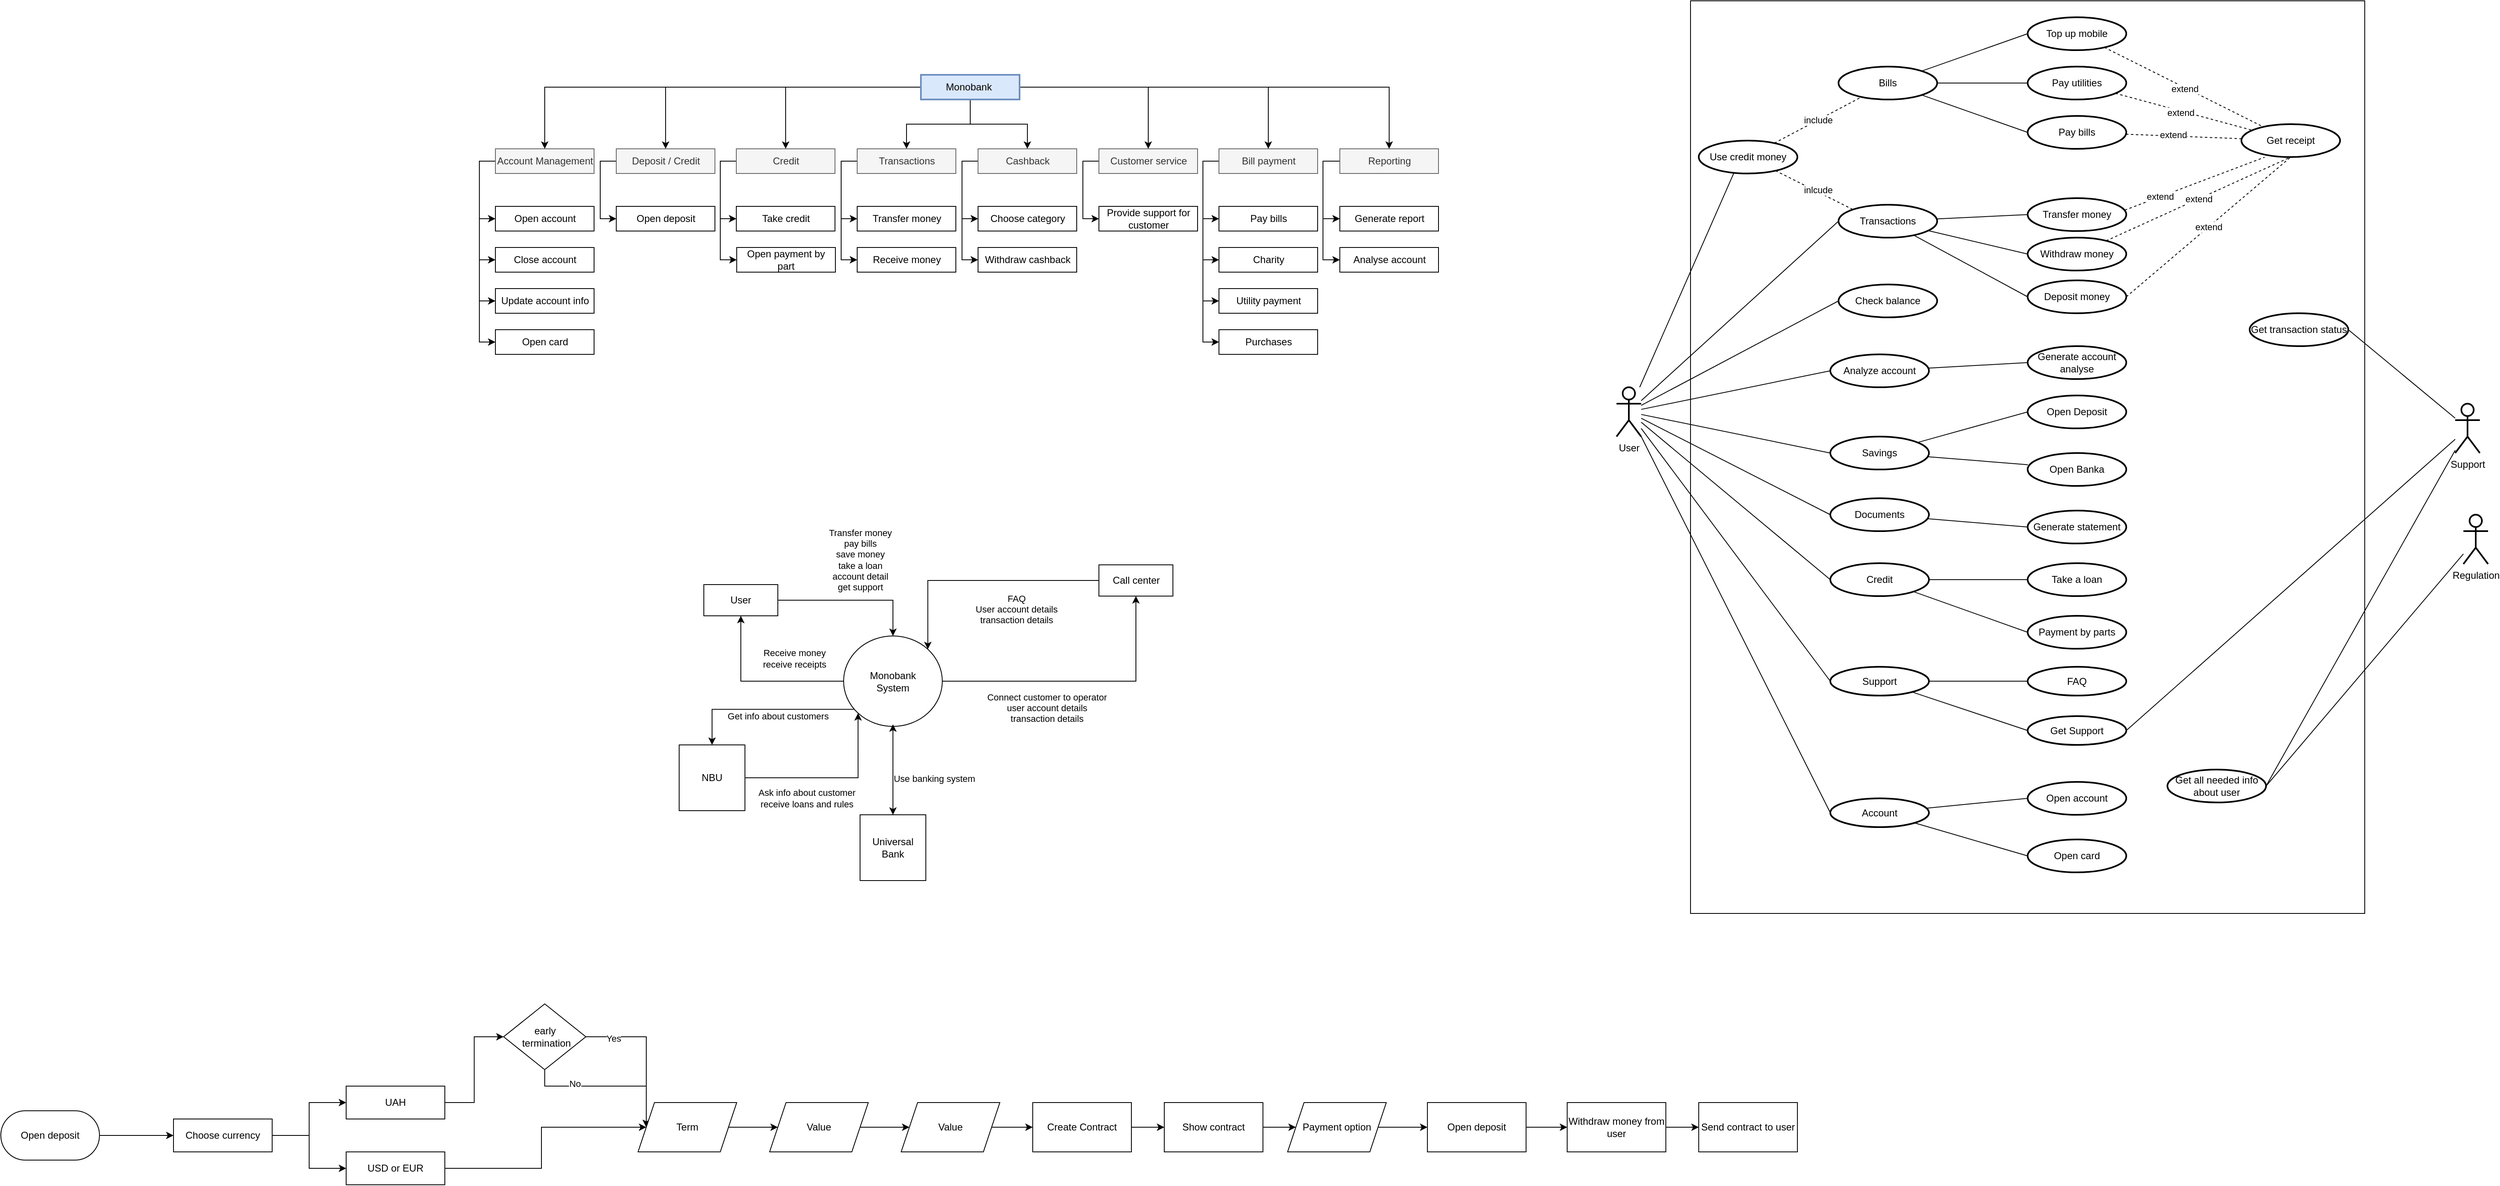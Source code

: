 <mxfile version="20.8.16" type="github">
  <diagram name="Page-1" id="a2duEnbXzy0IIAWoKXlF">
    <mxGraphModel dx="2609" dy="2208" grid="1" gridSize="10" guides="1" tooltips="1" connect="1" arrows="1" fold="1" page="1" pageScale="1" pageWidth="827" pageHeight="1169" math="0" shadow="0">
      <root>
        <mxCell id="0" />
        <mxCell id="1" parent="0" />
        <mxCell id="AsIdFK6F4DD6XL9qQPAL-68" style="edgeStyle=orthogonalEdgeStyle;rounded=0;orthogonalLoop=1;jettySize=auto;html=1;" parent="1" source="AsIdFK6F4DD6XL9qQPAL-1" target="AsIdFK6F4DD6XL9qQPAL-2" edge="1">
          <mxGeometry relative="1" as="geometry" />
        </mxCell>
        <mxCell id="AsIdFK6F4DD6XL9qQPAL-69" style="edgeStyle=orthogonalEdgeStyle;rounded=0;orthogonalLoop=1;jettySize=auto;html=1;entryX=0.5;entryY=0;entryDx=0;entryDy=0;" parent="1" source="AsIdFK6F4DD6XL9qQPAL-1" target="AsIdFK6F4DD6XL9qQPAL-38" edge="1">
          <mxGeometry relative="1" as="geometry" />
        </mxCell>
        <mxCell id="AsIdFK6F4DD6XL9qQPAL-70" style="edgeStyle=orthogonalEdgeStyle;rounded=0;orthogonalLoop=1;jettySize=auto;html=1;" parent="1" source="AsIdFK6F4DD6XL9qQPAL-1" target="AsIdFK6F4DD6XL9qQPAL-3" edge="1">
          <mxGeometry relative="1" as="geometry" />
        </mxCell>
        <mxCell id="AsIdFK6F4DD6XL9qQPAL-71" style="edgeStyle=orthogonalEdgeStyle;rounded=0;orthogonalLoop=1;jettySize=auto;html=1;" parent="1" source="AsIdFK6F4DD6XL9qQPAL-1" target="AsIdFK6F4DD6XL9qQPAL-12" edge="1">
          <mxGeometry relative="1" as="geometry" />
        </mxCell>
        <mxCell id="AsIdFK6F4DD6XL9qQPAL-72" style="edgeStyle=orthogonalEdgeStyle;rounded=0;orthogonalLoop=1;jettySize=auto;html=1;entryX=0.5;entryY=0;entryDx=0;entryDy=0;" parent="1" source="AsIdFK6F4DD6XL9qQPAL-1" target="AsIdFK6F4DD6XL9qQPAL-11" edge="1">
          <mxGeometry relative="1" as="geometry" />
        </mxCell>
        <mxCell id="AsIdFK6F4DD6XL9qQPAL-73" style="edgeStyle=orthogonalEdgeStyle;rounded=0;orthogonalLoop=1;jettySize=auto;html=1;" parent="1" source="AsIdFK6F4DD6XL9qQPAL-1" target="AsIdFK6F4DD6XL9qQPAL-4" edge="1">
          <mxGeometry relative="1" as="geometry" />
        </mxCell>
        <mxCell id="AsIdFK6F4DD6XL9qQPAL-74" style="edgeStyle=orthogonalEdgeStyle;rounded=0;orthogonalLoop=1;jettySize=auto;html=1;" parent="1" source="AsIdFK6F4DD6XL9qQPAL-1" target="AsIdFK6F4DD6XL9qQPAL-5" edge="1">
          <mxGeometry relative="1" as="geometry" />
        </mxCell>
        <mxCell id="AsIdFK6F4DD6XL9qQPAL-75" style="edgeStyle=orthogonalEdgeStyle;rounded=0;orthogonalLoop=1;jettySize=auto;html=1;" parent="1" source="AsIdFK6F4DD6XL9qQPAL-1" target="AsIdFK6F4DD6XL9qQPAL-33" edge="1">
          <mxGeometry relative="1" as="geometry" />
        </mxCell>
        <mxCell id="AsIdFK6F4DD6XL9qQPAL-1" value="Monobank&amp;nbsp;" style="rounded=0;whiteSpace=wrap;html=1;strokeWidth=2;fillColor=#dae8fc;strokeColor=#6c8ebf;" parent="1" vertex="1">
          <mxGeometry x="354" y="50" width="120" height="30" as="geometry" />
        </mxCell>
        <mxCell id="AsIdFK6F4DD6XL9qQPAL-53" style="edgeStyle=orthogonalEdgeStyle;rounded=0;orthogonalLoop=1;jettySize=auto;html=1;entryX=0;entryY=0.5;entryDx=0;entryDy=0;" parent="1" source="AsIdFK6F4DD6XL9qQPAL-2" target="AsIdFK6F4DD6XL9qQPAL-14" edge="1">
          <mxGeometry relative="1" as="geometry">
            <Array as="points">
              <mxPoint x="257" y="155" />
              <mxPoint x="257" y="225" />
            </Array>
          </mxGeometry>
        </mxCell>
        <mxCell id="AsIdFK6F4DD6XL9qQPAL-54" style="edgeStyle=orthogonalEdgeStyle;rounded=0;orthogonalLoop=1;jettySize=auto;html=1;entryX=0;entryY=0.5;entryDx=0;entryDy=0;" parent="1" source="AsIdFK6F4DD6XL9qQPAL-2" target="AsIdFK6F4DD6XL9qQPAL-39" edge="1">
          <mxGeometry relative="1" as="geometry">
            <Array as="points">
              <mxPoint x="257" y="155" />
              <mxPoint x="257" y="275" />
            </Array>
          </mxGeometry>
        </mxCell>
        <mxCell id="AsIdFK6F4DD6XL9qQPAL-2" value="Transactions" style="whiteSpace=wrap;html=1;fillColor=#f5f5f5;fontColor=#333333;strokeColor=#666666;" parent="1" vertex="1">
          <mxGeometry x="276.5" y="140" width="120" height="30" as="geometry" />
        </mxCell>
        <mxCell id="AsIdFK6F4DD6XL9qQPAL-50" style="edgeStyle=orthogonalEdgeStyle;rounded=0;orthogonalLoop=1;jettySize=auto;html=1;entryX=0;entryY=0.5;entryDx=0;entryDy=0;" parent="1" source="AsIdFK6F4DD6XL9qQPAL-3" target="AsIdFK6F4DD6XL9qQPAL-27" edge="1">
          <mxGeometry relative="1" as="geometry">
            <Array as="points">
              <mxPoint x="-36" y="155" />
              <mxPoint x="-36" y="225" />
            </Array>
          </mxGeometry>
        </mxCell>
        <mxCell id="AsIdFK6F4DD6XL9qQPAL-3" value="Deposit / Credit" style="whiteSpace=wrap;html=1;fillColor=#f5f5f5;fontColor=#333333;strokeColor=#666666;" parent="1" vertex="1">
          <mxGeometry x="-16.5" y="140" width="120" height="30" as="geometry" />
        </mxCell>
        <mxCell id="AsIdFK6F4DD6XL9qQPAL-58" style="edgeStyle=orthogonalEdgeStyle;rounded=0;orthogonalLoop=1;jettySize=auto;html=1;entryX=0;entryY=0.5;entryDx=0;entryDy=0;" parent="1" source="AsIdFK6F4DD6XL9qQPAL-4" target="AsIdFK6F4DD6XL9qQPAL-40" edge="1">
          <mxGeometry relative="1" as="geometry">
            <Array as="points">
              <mxPoint x="551" y="155" />
              <mxPoint x="551" y="225" />
            </Array>
          </mxGeometry>
        </mxCell>
        <mxCell id="AsIdFK6F4DD6XL9qQPAL-4" value="Customer service" style="whiteSpace=wrap;html=1;fillColor=#f5f5f5;fontColor=#333333;strokeColor=#666666;" parent="1" vertex="1">
          <mxGeometry x="570.5" y="140" width="120" height="30" as="geometry" />
        </mxCell>
        <mxCell id="AsIdFK6F4DD6XL9qQPAL-59" style="edgeStyle=orthogonalEdgeStyle;rounded=0;orthogonalLoop=1;jettySize=auto;html=1;entryX=0;entryY=0.5;entryDx=0;entryDy=0;" parent="1" source="AsIdFK6F4DD6XL9qQPAL-5" target="AsIdFK6F4DD6XL9qQPAL-32" edge="1">
          <mxGeometry relative="1" as="geometry">
            <Array as="points">
              <mxPoint x="697" y="155" />
              <mxPoint x="697" y="225" />
            </Array>
          </mxGeometry>
        </mxCell>
        <mxCell id="AsIdFK6F4DD6XL9qQPAL-60" style="edgeStyle=orthogonalEdgeStyle;rounded=0;orthogonalLoop=1;jettySize=auto;html=1;entryX=0;entryY=0.5;entryDx=0;entryDy=0;" parent="1" source="AsIdFK6F4DD6XL9qQPAL-5" target="AsIdFK6F4DD6XL9qQPAL-7" edge="1">
          <mxGeometry relative="1" as="geometry">
            <Array as="points">
              <mxPoint x="697" y="155" />
              <mxPoint x="697" y="275" />
            </Array>
          </mxGeometry>
        </mxCell>
        <mxCell id="AsIdFK6F4DD6XL9qQPAL-61" style="edgeStyle=orthogonalEdgeStyle;rounded=0;orthogonalLoop=1;jettySize=auto;html=1;entryX=0;entryY=0.5;entryDx=0;entryDy=0;" parent="1" source="AsIdFK6F4DD6XL9qQPAL-5" target="AsIdFK6F4DD6XL9qQPAL-8" edge="1">
          <mxGeometry relative="1" as="geometry">
            <Array as="points">
              <mxPoint x="697" y="155" />
              <mxPoint x="697" y="325" />
            </Array>
          </mxGeometry>
        </mxCell>
        <mxCell id="AsIdFK6F4DD6XL9qQPAL-62" style="edgeStyle=orthogonalEdgeStyle;rounded=0;orthogonalLoop=1;jettySize=auto;html=1;entryX=0;entryY=0.5;entryDx=0;entryDy=0;" parent="1" source="AsIdFK6F4DD6XL9qQPAL-5" target="AsIdFK6F4DD6XL9qQPAL-9" edge="1">
          <mxGeometry relative="1" as="geometry">
            <Array as="points">
              <mxPoint x="697" y="155" />
              <mxPoint x="697" y="375" />
            </Array>
          </mxGeometry>
        </mxCell>
        <mxCell id="AsIdFK6F4DD6XL9qQPAL-5" value="Bill payment" style="whiteSpace=wrap;html=1;fillColor=#f5f5f5;fontColor=#333333;strokeColor=#666666;" parent="1" vertex="1">
          <mxGeometry x="716.5" y="140" width="120" height="30" as="geometry" />
        </mxCell>
        <mxCell id="AsIdFK6F4DD6XL9qQPAL-7" value="Charity" style="whiteSpace=wrap;html=1;" parent="1" vertex="1">
          <mxGeometry x="716.5" y="260" width="120" height="30" as="geometry" />
        </mxCell>
        <mxCell id="AsIdFK6F4DD6XL9qQPAL-8" value="Utility payment" style="whiteSpace=wrap;html=1;" parent="1" vertex="1">
          <mxGeometry x="716.5" y="310" width="120" height="30" as="geometry" />
        </mxCell>
        <mxCell id="AsIdFK6F4DD6XL9qQPAL-9" value="Purchases" style="whiteSpace=wrap;html=1;" parent="1" vertex="1">
          <mxGeometry x="716.5" y="360" width="120" height="30" as="geometry" />
        </mxCell>
        <mxCell id="AsIdFK6F4DD6XL9qQPAL-56" style="edgeStyle=orthogonalEdgeStyle;rounded=0;orthogonalLoop=1;jettySize=auto;html=1;entryX=0;entryY=0.5;entryDx=0;entryDy=0;" parent="1" source="AsIdFK6F4DD6XL9qQPAL-11" target="AsIdFK6F4DD6XL9qQPAL-29" edge="1">
          <mxGeometry relative="1" as="geometry">
            <Array as="points">
              <mxPoint x="404" y="155" />
              <mxPoint x="404" y="225" />
            </Array>
          </mxGeometry>
        </mxCell>
        <mxCell id="AsIdFK6F4DD6XL9qQPAL-57" style="edgeStyle=orthogonalEdgeStyle;rounded=0;orthogonalLoop=1;jettySize=auto;html=1;entryX=0;entryY=0.5;entryDx=0;entryDy=0;" parent="1" source="AsIdFK6F4DD6XL9qQPAL-11" target="AsIdFK6F4DD6XL9qQPAL-31" edge="1">
          <mxGeometry relative="1" as="geometry">
            <Array as="points">
              <mxPoint x="404" y="155" />
              <mxPoint x="404" y="275" />
            </Array>
          </mxGeometry>
        </mxCell>
        <mxCell id="AsIdFK6F4DD6XL9qQPAL-11" value="Cashback" style="whiteSpace=wrap;html=1;fillColor=#f5f5f5;fontColor=#333333;strokeColor=#666666;" parent="1" vertex="1">
          <mxGeometry x="423.5" y="140" width="120" height="30" as="geometry" />
        </mxCell>
        <mxCell id="AsIdFK6F4DD6XL9qQPAL-47" style="edgeStyle=orthogonalEdgeStyle;rounded=0;orthogonalLoop=1;jettySize=auto;html=1;entryX=0;entryY=0.5;entryDx=0;entryDy=0;" parent="1" source="AsIdFK6F4DD6XL9qQPAL-12" target="AsIdFK6F4DD6XL9qQPAL-35" edge="1">
          <mxGeometry relative="1" as="geometry">
            <Array as="points">
              <mxPoint x="-183" y="155" />
              <mxPoint x="-183" y="225" />
            </Array>
          </mxGeometry>
        </mxCell>
        <mxCell id="AsIdFK6F4DD6XL9qQPAL-48" style="edgeStyle=orthogonalEdgeStyle;rounded=0;orthogonalLoop=1;jettySize=auto;html=1;entryX=0;entryY=0.5;entryDx=0;entryDy=0;" parent="1" source="AsIdFK6F4DD6XL9qQPAL-12" target="AsIdFK6F4DD6XL9qQPAL-36" edge="1">
          <mxGeometry relative="1" as="geometry">
            <Array as="points">
              <mxPoint x="-183" y="155" />
              <mxPoint x="-183" y="275" />
            </Array>
          </mxGeometry>
        </mxCell>
        <mxCell id="AsIdFK6F4DD6XL9qQPAL-49" style="edgeStyle=orthogonalEdgeStyle;rounded=0;orthogonalLoop=1;jettySize=auto;html=1;entryX=0;entryY=0.5;entryDx=0;entryDy=0;" parent="1" source="AsIdFK6F4DD6XL9qQPAL-12" target="AsIdFK6F4DD6XL9qQPAL-37" edge="1">
          <mxGeometry relative="1" as="geometry">
            <Array as="points">
              <mxPoint x="-183" y="155" />
              <mxPoint x="-183" y="325" />
            </Array>
          </mxGeometry>
        </mxCell>
        <mxCell id="AsIdFK6F4DD6XL9qQPAL-88" style="edgeStyle=orthogonalEdgeStyle;rounded=0;orthogonalLoop=1;jettySize=auto;html=1;entryX=0;entryY=0.5;entryDx=0;entryDy=0;" parent="1" source="AsIdFK6F4DD6XL9qQPAL-12" target="AsIdFK6F4DD6XL9qQPAL-87" edge="1">
          <mxGeometry relative="1" as="geometry">
            <Array as="points">
              <mxPoint x="-183" y="155" />
              <mxPoint x="-183" y="375" />
            </Array>
          </mxGeometry>
        </mxCell>
        <mxCell id="AsIdFK6F4DD6XL9qQPAL-12" value="Account Management" style="whiteSpace=wrap;html=1;fillColor=#f5f5f5;fontColor=#333333;strokeColor=#666666;" parent="1" vertex="1">
          <mxGeometry x="-163.5" y="140" width="120" height="30" as="geometry" />
        </mxCell>
        <mxCell id="AsIdFK6F4DD6XL9qQPAL-14" value="Transfer money" style="whiteSpace=wrap;html=1;" parent="1" vertex="1">
          <mxGeometry x="276.5" y="210" width="120" height="30" as="geometry" />
        </mxCell>
        <mxCell id="AsIdFK6F4DD6XL9qQPAL-16" value="Generate report" style="whiteSpace=wrap;html=1;" parent="1" vertex="1">
          <mxGeometry x="863.5" y="210" width="120" height="30" as="geometry" />
        </mxCell>
        <mxCell id="AsIdFK6F4DD6XL9qQPAL-22" value="Take credit" style="whiteSpace=wrap;html=1;" parent="1" vertex="1">
          <mxGeometry x="129.5" y="210" width="120" height="30" as="geometry" />
        </mxCell>
        <mxCell id="AsIdFK6F4DD6XL9qQPAL-24" value="Open payment by part" style="whiteSpace=wrap;html=1;" parent="1" vertex="1">
          <mxGeometry x="130" y="260" width="120" height="30" as="geometry" />
        </mxCell>
        <mxCell id="AsIdFK6F4DD6XL9qQPAL-27" value="Open deposit" style="whiteSpace=wrap;html=1;" parent="1" vertex="1">
          <mxGeometry x="-16.5" y="210" width="120" height="30" as="geometry" />
        </mxCell>
        <mxCell id="AsIdFK6F4DD6XL9qQPAL-29" value="Choose category" style="whiteSpace=wrap;html=1;" parent="1" vertex="1">
          <mxGeometry x="423.5" y="210" width="120" height="30" as="geometry" />
        </mxCell>
        <mxCell id="AsIdFK6F4DD6XL9qQPAL-31" value="Withdraw cashback" style="whiteSpace=wrap;html=1;" parent="1" vertex="1">
          <mxGeometry x="423.5" y="260" width="120" height="30" as="geometry" />
        </mxCell>
        <mxCell id="AsIdFK6F4DD6XL9qQPAL-32" value="Pay bills" style="whiteSpace=wrap;html=1;" parent="1" vertex="1">
          <mxGeometry x="716.5" y="210" width="120" height="30" as="geometry" />
        </mxCell>
        <mxCell id="AsIdFK6F4DD6XL9qQPAL-66" style="edgeStyle=orthogonalEdgeStyle;rounded=0;orthogonalLoop=1;jettySize=auto;html=1;entryX=0;entryY=0.5;entryDx=0;entryDy=0;" parent="1" source="AsIdFK6F4DD6XL9qQPAL-33" target="AsIdFK6F4DD6XL9qQPAL-16" edge="1">
          <mxGeometry relative="1" as="geometry">
            <Array as="points">
              <mxPoint x="843" y="155" />
              <mxPoint x="843" y="225" />
            </Array>
          </mxGeometry>
        </mxCell>
        <mxCell id="AsIdFK6F4DD6XL9qQPAL-67" style="edgeStyle=orthogonalEdgeStyle;rounded=0;orthogonalLoop=1;jettySize=auto;html=1;entryX=0;entryY=0.5;entryDx=0;entryDy=0;" parent="1" source="AsIdFK6F4DD6XL9qQPAL-33" target="AsIdFK6F4DD6XL9qQPAL-34" edge="1">
          <mxGeometry relative="1" as="geometry">
            <Array as="points">
              <mxPoint x="843" y="155" />
              <mxPoint x="843" y="275" />
            </Array>
          </mxGeometry>
        </mxCell>
        <mxCell id="AsIdFK6F4DD6XL9qQPAL-33" value="Reporting" style="whiteSpace=wrap;html=1;fillColor=#f5f5f5;fontColor=#333333;strokeColor=#666666;" parent="1" vertex="1">
          <mxGeometry x="863.5" y="140" width="120" height="30" as="geometry" />
        </mxCell>
        <mxCell id="AsIdFK6F4DD6XL9qQPAL-34" value="Analyse account" style="whiteSpace=wrap;html=1;" parent="1" vertex="1">
          <mxGeometry x="863.5" y="260" width="120" height="30" as="geometry" />
        </mxCell>
        <mxCell id="AsIdFK6F4DD6XL9qQPAL-35" value="Open account" style="whiteSpace=wrap;html=1;" parent="1" vertex="1">
          <mxGeometry x="-163.5" y="210" width="120" height="30" as="geometry" />
        </mxCell>
        <mxCell id="AsIdFK6F4DD6XL9qQPAL-36" value="Close account" style="whiteSpace=wrap;html=1;" parent="1" vertex="1">
          <mxGeometry x="-163.5" y="260" width="120" height="30" as="geometry" />
        </mxCell>
        <mxCell id="AsIdFK6F4DD6XL9qQPAL-37" value="Update account info" style="whiteSpace=wrap;html=1;" parent="1" vertex="1">
          <mxGeometry x="-163.5" y="310" width="120" height="30" as="geometry" />
        </mxCell>
        <mxCell id="AsIdFK6F4DD6XL9qQPAL-51" style="edgeStyle=orthogonalEdgeStyle;rounded=0;orthogonalLoop=1;jettySize=auto;html=1;entryX=0;entryY=0.5;entryDx=0;entryDy=0;" parent="1" source="AsIdFK6F4DD6XL9qQPAL-38" target="AsIdFK6F4DD6XL9qQPAL-22" edge="1">
          <mxGeometry relative="1" as="geometry">
            <Array as="points">
              <mxPoint x="110" y="155" />
              <mxPoint x="110" y="225" />
            </Array>
          </mxGeometry>
        </mxCell>
        <mxCell id="AsIdFK6F4DD6XL9qQPAL-52" style="edgeStyle=orthogonalEdgeStyle;rounded=0;orthogonalLoop=1;jettySize=auto;html=1;entryX=0;entryY=0.5;entryDx=0;entryDy=0;" parent="1" source="AsIdFK6F4DD6XL9qQPAL-38" target="AsIdFK6F4DD6XL9qQPAL-24" edge="1">
          <mxGeometry relative="1" as="geometry">
            <Array as="points">
              <mxPoint x="110" y="155" />
              <mxPoint x="110" y="275" />
            </Array>
          </mxGeometry>
        </mxCell>
        <mxCell id="AsIdFK6F4DD6XL9qQPAL-38" value="Credit" style="whiteSpace=wrap;html=1;fillColor=#f5f5f5;fontColor=#333333;strokeColor=#666666;" parent="1" vertex="1">
          <mxGeometry x="129.5" y="140" width="120" height="30" as="geometry" />
        </mxCell>
        <mxCell id="AsIdFK6F4DD6XL9qQPAL-39" value="Receive money" style="whiteSpace=wrap;html=1;" parent="1" vertex="1">
          <mxGeometry x="276.5" y="260" width="120" height="30" as="geometry" />
        </mxCell>
        <mxCell id="AsIdFK6F4DD6XL9qQPAL-40" value="Provide support for customer" style="whiteSpace=wrap;html=1;" parent="1" vertex="1">
          <mxGeometry x="570.5" y="210" width="120" height="30" as="geometry" />
        </mxCell>
        <mxCell id="4nMvluG5tk5VkBTDZK9o-53" style="edgeStyle=none;orthogonalLoop=1;jettySize=auto;html=1;entryX=0.235;entryY=1.006;entryDx=0;entryDy=0;endArrow=none;endFill=0;exitX=0.985;exitY=0.364;exitDx=0;exitDy=0;exitPerimeter=0;entryPerimeter=0;dashed=1;" parent="1" source="AsIdFK6F4DD6XL9qQPAL-76" target="4nMvluG5tk5VkBTDZK9o-49" edge="1">
          <mxGeometry relative="1" as="geometry" />
        </mxCell>
        <mxCell id="4nMvluG5tk5VkBTDZK9o-64" value="extend" style="edgeLabel;html=1;align=center;verticalAlign=middle;resizable=0;points=[];" parent="4nMvluG5tk5VkBTDZK9o-53" vertex="1" connectable="0">
          <mxGeometry x="-0.497" y="1" relative="1" as="geometry">
            <mxPoint as="offset" />
          </mxGeometry>
        </mxCell>
        <mxCell id="AsIdFK6F4DD6XL9qQPAL-76" value="Transfer money" style="ellipse;whiteSpace=wrap;html=1;strokeWidth=2;" parent="1" vertex="1">
          <mxGeometry x="1700" y="200" width="120" height="40" as="geometry" />
        </mxCell>
        <mxCell id="AsIdFK6F4DD6XL9qQPAL-77" value="Open Deposit" style="ellipse;whiteSpace=wrap;html=1;strokeWidth=2;" parent="1" vertex="1">
          <mxGeometry x="1700" y="440" width="120" height="40" as="geometry" />
        </mxCell>
        <mxCell id="AsIdFK6F4DD6XL9qQPAL-78" value="Take a loan" style="ellipse;whiteSpace=wrap;html=1;strokeWidth=2;" parent="1" vertex="1">
          <mxGeometry x="1700" y="644" width="120" height="40" as="geometry" />
        </mxCell>
        <mxCell id="AsIdFK6F4DD6XL9qQPAL-79" value="Payment by parts" style="ellipse;whiteSpace=wrap;html=1;strokeWidth=2;" parent="1" vertex="1">
          <mxGeometry x="1700" y="708" width="120" height="40" as="geometry" />
        </mxCell>
        <mxCell id="4nMvluG5tk5VkBTDZK9o-61" style="edgeStyle=none;orthogonalLoop=1;jettySize=auto;html=1;entryX=0;entryY=0.5;entryDx=0;entryDy=0;endArrow=none;endFill=0;" parent="1" source="AsIdFK6F4DD6XL9qQPAL-80" target="4nMvluG5tk5VkBTDZK9o-34" edge="1">
          <mxGeometry relative="1" as="geometry" />
        </mxCell>
        <mxCell id="4nMvluG5tk5VkBTDZK9o-62" style="edgeStyle=none;orthogonalLoop=1;jettySize=auto;html=1;entryX=0.354;entryY=0.999;entryDx=0;entryDy=0;endArrow=none;endFill=0;entryPerimeter=0;" parent="1" source="AsIdFK6F4DD6XL9qQPAL-80" target="AsIdFK6F4DD6XL9qQPAL-86" edge="1">
          <mxGeometry relative="1" as="geometry" />
        </mxCell>
        <mxCell id="4nMvluG5tk5VkBTDZK9o-69" style="edgeStyle=none;orthogonalLoop=1;jettySize=auto;html=1;entryX=0;entryY=0.5;entryDx=0;entryDy=0;endArrow=none;endFill=0;" parent="1" source="AsIdFK6F4DD6XL9qQPAL-80" target="4nMvluG5tk5VkBTDZK9o-35" edge="1">
          <mxGeometry relative="1" as="geometry" />
        </mxCell>
        <mxCell id="4nMvluG5tk5VkBTDZK9o-71" style="edgeStyle=none;orthogonalLoop=1;jettySize=auto;html=1;entryX=0;entryY=0.5;entryDx=0;entryDy=0;endArrow=none;endFill=0;" parent="1" source="AsIdFK6F4DD6XL9qQPAL-80" target="4nMvluG5tk5VkBTDZK9o-3" edge="1">
          <mxGeometry relative="1" as="geometry" />
        </mxCell>
        <mxCell id="4nMvluG5tk5VkBTDZK9o-74" style="edgeStyle=none;orthogonalLoop=1;jettySize=auto;html=1;entryX=0;entryY=0.5;entryDx=0;entryDy=0;endArrow=none;endFill=0;" parent="1" source="AsIdFK6F4DD6XL9qQPAL-80" target="4nMvluG5tk5VkBTDZK9o-39" edge="1">
          <mxGeometry relative="1" as="geometry" />
        </mxCell>
        <mxCell id="4nMvluG5tk5VkBTDZK9o-75" style="edgeStyle=none;orthogonalLoop=1;jettySize=auto;html=1;entryX=0;entryY=0.5;entryDx=0;entryDy=0;endArrow=none;endFill=0;" parent="1" source="AsIdFK6F4DD6XL9qQPAL-80" target="4nMvluG5tk5VkBTDZK9o-36" edge="1">
          <mxGeometry relative="1" as="geometry" />
        </mxCell>
        <mxCell id="4nMvluG5tk5VkBTDZK9o-80" style="edgeStyle=none;orthogonalLoop=1;jettySize=auto;html=1;entryX=0;entryY=0.5;entryDx=0;entryDy=0;endArrow=none;endFill=0;" parent="1" source="AsIdFK6F4DD6XL9qQPAL-80" target="4nMvluG5tk5VkBTDZK9o-38" edge="1">
          <mxGeometry relative="1" as="geometry" />
        </mxCell>
        <mxCell id="4nMvluG5tk5VkBTDZK9o-84" style="edgeStyle=none;orthogonalLoop=1;jettySize=auto;html=1;entryX=0;entryY=0.5;entryDx=0;entryDy=0;endArrow=none;endFill=0;" parent="1" source="AsIdFK6F4DD6XL9qQPAL-80" target="4nMvluG5tk5VkBTDZK9o-83" edge="1">
          <mxGeometry relative="1" as="geometry" />
        </mxCell>
        <mxCell id="4nMvluG5tk5VkBTDZK9o-96" style="edgeStyle=none;orthogonalLoop=1;jettySize=auto;html=1;entryX=0;entryY=0.5;entryDx=0;entryDy=0;endArrow=none;endFill=0;" parent="1" source="AsIdFK6F4DD6XL9qQPAL-80" target="4nMvluG5tk5VkBTDZK9o-88" edge="1">
          <mxGeometry relative="1" as="geometry" />
        </mxCell>
        <mxCell id="AsIdFK6F4DD6XL9qQPAL-80" value="User" style="shape=umlActor;verticalLabelPosition=bottom;verticalAlign=top;html=1;outlineConnect=0;strokeWidth=2;" parent="1" vertex="1">
          <mxGeometry x="1200" y="430" width="30" height="60" as="geometry" />
        </mxCell>
        <mxCell id="4nMvluG5tk5VkBTDZK9o-20" style="orthogonalLoop=1;jettySize=auto;html=1;entryX=1;entryY=0.5;entryDx=0;entryDy=0;endArrow=none;endFill=0;" parent="1" source="AsIdFK6F4DD6XL9qQPAL-81" target="4nMvluG5tk5VkBTDZK9o-19" edge="1">
          <mxGeometry relative="1" as="geometry" />
        </mxCell>
        <mxCell id="AsIdFK6F4DD6XL9qQPAL-81" value="Regulation" style="shape=umlActor;verticalLabelPosition=bottom;verticalAlign=top;html=1;outlineConnect=0;strokeWidth=2;" parent="1" vertex="1">
          <mxGeometry x="2230" y="585" width="30" height="60" as="geometry" />
        </mxCell>
        <mxCell id="4nMvluG5tk5VkBTDZK9o-4" style="rounded=0;orthogonalLoop=1;jettySize=auto;html=1;entryX=1;entryY=0.5;entryDx=0;entryDy=0;endArrow=none;endFill=0;" parent="1" source="AsIdFK6F4DD6XL9qQPAL-82" target="AsIdFK6F4DD6XL9qQPAL-85" edge="1">
          <mxGeometry relative="1" as="geometry" />
        </mxCell>
        <mxCell id="4nMvluG5tk5VkBTDZK9o-21" style="orthogonalLoop=1;jettySize=auto;html=1;entryX=1;entryY=0.5;entryDx=0;entryDy=0;endArrow=none;endFill=0;" parent="1" source="AsIdFK6F4DD6XL9qQPAL-82" target="4nMvluG5tk5VkBTDZK9o-19" edge="1">
          <mxGeometry relative="1" as="geometry" />
        </mxCell>
        <mxCell id="4nMvluG5tk5VkBTDZK9o-24" style="orthogonalLoop=1;jettySize=auto;html=1;entryX=1;entryY=0.5;entryDx=0;entryDy=0;endArrow=none;endFill=0;" parent="1" source="AsIdFK6F4DD6XL9qQPAL-82" target="4nMvluG5tk5VkBTDZK9o-22" edge="1">
          <mxGeometry relative="1" as="geometry" />
        </mxCell>
        <mxCell id="AsIdFK6F4DD6XL9qQPAL-82" value="Support" style="shape=umlActor;verticalLabelPosition=bottom;verticalAlign=top;html=1;outlineConnect=0;strokeWidth=2;" parent="1" vertex="1">
          <mxGeometry x="2220" y="450" width="30" height="60" as="geometry" />
        </mxCell>
        <mxCell id="AsIdFK6F4DD6XL9qQPAL-84" value="Open card" style="ellipse;whiteSpace=wrap;html=1;strokeWidth=2;" parent="1" vertex="1">
          <mxGeometry x="1700" y="980" width="120" height="40" as="geometry" />
        </mxCell>
        <mxCell id="AsIdFK6F4DD6XL9qQPAL-85" value="Get Support" style="ellipse;whiteSpace=wrap;html=1;strokeWidth=2;" parent="1" vertex="1">
          <mxGeometry x="1700" y="830" width="120" height="35" as="geometry" />
        </mxCell>
        <mxCell id="4nMvluG5tk5VkBTDZK9o-59" value="include" style="edgeStyle=none;orthogonalLoop=1;jettySize=auto;html=1;endArrow=none;endFill=0;dashed=1;" parent="1" source="AsIdFK6F4DD6XL9qQPAL-86" target="4nMvluG5tk5VkBTDZK9o-37" edge="1">
          <mxGeometry relative="1" as="geometry" />
        </mxCell>
        <mxCell id="4nMvluG5tk5VkBTDZK9o-60" style="edgeStyle=none;orthogonalLoop=1;jettySize=auto;html=1;entryX=0;entryY=0;entryDx=0;entryDy=0;endArrow=none;endFill=0;dashed=1;" parent="1" source="AsIdFK6F4DD6XL9qQPAL-86" target="4nMvluG5tk5VkBTDZK9o-34" edge="1">
          <mxGeometry relative="1" as="geometry" />
        </mxCell>
        <mxCell id="4nMvluG5tk5VkBTDZK9o-63" value="inlcude" style="edgeLabel;html=1;align=center;verticalAlign=middle;resizable=0;points=[];" parent="4nMvluG5tk5VkBTDZK9o-60" vertex="1" connectable="0">
          <mxGeometry x="0.073" y="2" relative="1" as="geometry">
            <mxPoint as="offset" />
          </mxGeometry>
        </mxCell>
        <mxCell id="AsIdFK6F4DD6XL9qQPAL-86" value="Use credit money" style="ellipse;whiteSpace=wrap;html=1;strokeWidth=2;" parent="1" vertex="1">
          <mxGeometry x="1300" y="130" width="120" height="40" as="geometry" />
        </mxCell>
        <mxCell id="AsIdFK6F4DD6XL9qQPAL-87" value="Open card" style="whiteSpace=wrap;html=1;" parent="1" vertex="1">
          <mxGeometry x="-163.5" y="360" width="120" height="30" as="geometry" />
        </mxCell>
        <mxCell id="4nMvluG5tk5VkBTDZK9o-56" value="extend" style="edgeStyle=none;orthogonalLoop=1;jettySize=auto;html=1;entryX=0.5;entryY=1;entryDx=0;entryDy=0;endArrow=none;endFill=0;dashed=1;" parent="1" source="4nMvluG5tk5VkBTDZK9o-1" target="4nMvluG5tk5VkBTDZK9o-49" edge="1">
          <mxGeometry relative="1" as="geometry" />
        </mxCell>
        <mxCell id="4nMvluG5tk5VkBTDZK9o-1" value="Withdraw money" style="ellipse;whiteSpace=wrap;html=1;strokeWidth=2;" parent="1" vertex="1">
          <mxGeometry x="1700" y="248" width="120" height="40" as="geometry" />
        </mxCell>
        <mxCell id="4nMvluG5tk5VkBTDZK9o-2" value="Open account" style="ellipse;whiteSpace=wrap;html=1;strokeWidth=2;" parent="1" vertex="1">
          <mxGeometry x="1700" y="910" width="120" height="40" as="geometry" />
        </mxCell>
        <mxCell id="4nMvluG5tk5VkBTDZK9o-3" value="Check balance" style="ellipse;whiteSpace=wrap;html=1;strokeWidth=2;" parent="1" vertex="1">
          <mxGeometry x="1470" y="305" width="120" height="40" as="geometry" />
        </mxCell>
        <mxCell id="4nMvluG5tk5VkBTDZK9o-19" value="Get all needed info about user" style="ellipse;whiteSpace=wrap;html=1;strokeWidth=2;" parent="1" vertex="1">
          <mxGeometry x="1870" y="895" width="120" height="40" as="geometry" />
        </mxCell>
        <mxCell id="4nMvluG5tk5VkBTDZK9o-22" value="Get transaction status" style="ellipse;whiteSpace=wrap;html=1;strokeWidth=2;" parent="1" vertex="1">
          <mxGeometry x="1970" y="340" width="120" height="40" as="geometry" />
        </mxCell>
        <mxCell id="4nMvluG5tk5VkBTDZK9o-52" style="edgeStyle=none;orthogonalLoop=1;jettySize=auto;html=1;endArrow=none;endFill=0;dashed=1;" parent="1" source="4nMvluG5tk5VkBTDZK9o-26" target="4nMvluG5tk5VkBTDZK9o-49" edge="1">
          <mxGeometry relative="1" as="geometry" />
        </mxCell>
        <mxCell id="4nMvluG5tk5VkBTDZK9o-68" value="extend" style="edgeLabel;html=1;align=center;verticalAlign=middle;resizable=0;points=[];" parent="4nMvluG5tk5VkBTDZK9o-52" vertex="1" connectable="0">
          <mxGeometry x="-0.192" y="2" relative="1" as="geometry">
            <mxPoint as="offset" />
          </mxGeometry>
        </mxCell>
        <mxCell id="4nMvluG5tk5VkBTDZK9o-26" value="Pay bills" style="ellipse;whiteSpace=wrap;html=1;strokeWidth=2;" parent="1" vertex="1">
          <mxGeometry x="1700" y="100" width="120" height="40" as="geometry" />
        </mxCell>
        <mxCell id="4nMvluG5tk5VkBTDZK9o-44" style="edgeStyle=none;orthogonalLoop=1;jettySize=auto;html=1;entryX=0;entryY=0.5;entryDx=0;entryDy=0;endArrow=none;endFill=0;" parent="1" source="4nMvluG5tk5VkBTDZK9o-34" target="AsIdFK6F4DD6XL9qQPAL-76" edge="1">
          <mxGeometry relative="1" as="geometry" />
        </mxCell>
        <mxCell id="4nMvluG5tk5VkBTDZK9o-45" style="edgeStyle=none;orthogonalLoop=1;jettySize=auto;html=1;entryX=0;entryY=0.5;entryDx=0;entryDy=0;endArrow=none;endFill=0;" parent="1" source="4nMvluG5tk5VkBTDZK9o-34" target="4nMvluG5tk5VkBTDZK9o-1" edge="1">
          <mxGeometry relative="1" as="geometry" />
        </mxCell>
        <mxCell id="4nMvluG5tk5VkBTDZK9o-57" style="edgeStyle=none;orthogonalLoop=1;jettySize=auto;html=1;entryX=0;entryY=0.5;entryDx=0;entryDy=0;endArrow=none;endFill=0;" parent="1" source="4nMvluG5tk5VkBTDZK9o-34" target="4nMvluG5tk5VkBTDZK9o-46" edge="1">
          <mxGeometry relative="1" as="geometry" />
        </mxCell>
        <mxCell id="4nMvluG5tk5VkBTDZK9o-34" value="Transactions" style="ellipse;whiteSpace=wrap;html=1;strokeWidth=2;" parent="1" vertex="1">
          <mxGeometry x="1470" y="208" width="120" height="40" as="geometry" />
        </mxCell>
        <mxCell id="4nMvluG5tk5VkBTDZK9o-79" style="edgeStyle=none;orthogonalLoop=1;jettySize=auto;html=1;entryX=0;entryY=0.5;entryDx=0;entryDy=0;endArrow=none;endFill=0;" parent="1" source="4nMvluG5tk5VkBTDZK9o-35" target="4nMvluG5tk5VkBTDZK9o-78" edge="1">
          <mxGeometry relative="1" as="geometry" />
        </mxCell>
        <mxCell id="4nMvluG5tk5VkBTDZK9o-35" value="Analyze account" style="ellipse;whiteSpace=wrap;html=1;strokeWidth=2;" parent="1" vertex="1">
          <mxGeometry x="1460" y="390" width="120" height="40" as="geometry" />
        </mxCell>
        <mxCell id="4nMvluG5tk5VkBTDZK9o-76" style="edgeStyle=none;orthogonalLoop=1;jettySize=auto;html=1;endArrow=none;endFill=0;entryX=0;entryY=0.5;entryDx=0;entryDy=0;" parent="1" source="4nMvluG5tk5VkBTDZK9o-36" target="4nMvluG5tk5VkBTDZK9o-77" edge="1">
          <mxGeometry relative="1" as="geometry">
            <mxPoint x="1700.0" y="600" as="targetPoint" />
          </mxGeometry>
        </mxCell>
        <mxCell id="4nMvluG5tk5VkBTDZK9o-36" value="Documents" style="ellipse;whiteSpace=wrap;html=1;strokeWidth=2;" parent="1" vertex="1">
          <mxGeometry x="1460" y="565" width="120" height="40" as="geometry" />
        </mxCell>
        <mxCell id="4nMvluG5tk5VkBTDZK9o-40" style="orthogonalLoop=1;jettySize=auto;html=1;entryX=0;entryY=0.5;entryDx=0;entryDy=0;endArrow=none;endFill=0;" parent="1" source="4nMvluG5tk5VkBTDZK9o-37" target="4nMvluG5tk5VkBTDZK9o-26" edge="1">
          <mxGeometry relative="1" as="geometry" />
        </mxCell>
        <mxCell id="4nMvluG5tk5VkBTDZK9o-42" style="edgeStyle=none;orthogonalLoop=1;jettySize=auto;html=1;entryX=0;entryY=0.5;entryDx=0;entryDy=0;endArrow=none;endFill=0;" parent="1" source="4nMvluG5tk5VkBTDZK9o-37" target="4nMvluG5tk5VkBTDZK9o-41" edge="1">
          <mxGeometry relative="1" as="geometry" />
        </mxCell>
        <mxCell id="4nMvluG5tk5VkBTDZK9o-48" style="edgeStyle=none;orthogonalLoop=1;jettySize=auto;html=1;entryX=0;entryY=0.5;entryDx=0;entryDy=0;endArrow=none;endFill=0;" parent="1" source="4nMvluG5tk5VkBTDZK9o-37" target="4nMvluG5tk5VkBTDZK9o-47" edge="1">
          <mxGeometry relative="1" as="geometry" />
        </mxCell>
        <mxCell id="4nMvluG5tk5VkBTDZK9o-37" value="Bills" style="ellipse;whiteSpace=wrap;html=1;strokeWidth=2;" parent="1" vertex="1">
          <mxGeometry x="1470" y="40" width="120" height="40" as="geometry" />
        </mxCell>
        <mxCell id="4nMvluG5tk5VkBTDZK9o-81" style="edgeStyle=none;orthogonalLoop=1;jettySize=auto;html=1;entryX=0;entryY=0.5;entryDx=0;entryDy=0;endArrow=none;endFill=0;" parent="1" source="4nMvluG5tk5VkBTDZK9o-38" target="AsIdFK6F4DD6XL9qQPAL-78" edge="1">
          <mxGeometry relative="1" as="geometry" />
        </mxCell>
        <mxCell id="4nMvluG5tk5VkBTDZK9o-82" style="edgeStyle=none;orthogonalLoop=1;jettySize=auto;html=1;entryX=0;entryY=0.5;entryDx=0;entryDy=0;endArrow=none;endFill=0;" parent="1" source="4nMvluG5tk5VkBTDZK9o-38" target="AsIdFK6F4DD6XL9qQPAL-79" edge="1">
          <mxGeometry relative="1" as="geometry" />
        </mxCell>
        <mxCell id="4nMvluG5tk5VkBTDZK9o-38" value="Credit" style="ellipse;whiteSpace=wrap;html=1;strokeWidth=2;" parent="1" vertex="1">
          <mxGeometry x="1460" y="644" width="120" height="40" as="geometry" />
        </mxCell>
        <mxCell id="4nMvluG5tk5VkBTDZK9o-72" style="edgeStyle=none;orthogonalLoop=1;jettySize=auto;html=1;entryX=0;entryY=0.5;entryDx=0;entryDy=0;endArrow=none;endFill=0;" parent="1" source="4nMvluG5tk5VkBTDZK9o-39" target="AsIdFK6F4DD6XL9qQPAL-77" edge="1">
          <mxGeometry relative="1" as="geometry" />
        </mxCell>
        <mxCell id="4nMvluG5tk5VkBTDZK9o-73" style="edgeStyle=none;orthogonalLoop=1;jettySize=auto;html=1;entryX=0.003;entryY=0.355;entryDx=0;entryDy=0;entryPerimeter=0;endArrow=none;endFill=0;" parent="1" source="4nMvluG5tk5VkBTDZK9o-39" target="4nMvluG5tk5VkBTDZK9o-70" edge="1">
          <mxGeometry relative="1" as="geometry" />
        </mxCell>
        <mxCell id="4nMvluG5tk5VkBTDZK9o-39" value="Savings" style="ellipse;whiteSpace=wrap;html=1;strokeWidth=2;" parent="1" vertex="1">
          <mxGeometry x="1460" y="490" width="120" height="40" as="geometry" />
        </mxCell>
        <mxCell id="4nMvluG5tk5VkBTDZK9o-51" style="edgeStyle=none;orthogonalLoop=1;jettySize=auto;html=1;endArrow=none;endFill=0;dashed=1;" parent="1" source="4nMvluG5tk5VkBTDZK9o-41" target="4nMvluG5tk5VkBTDZK9o-49" edge="1">
          <mxGeometry relative="1" as="geometry" />
        </mxCell>
        <mxCell id="4nMvluG5tk5VkBTDZK9o-67" value="extend" style="edgeLabel;html=1;align=center;verticalAlign=middle;resizable=0;points=[];" parent="4nMvluG5tk5VkBTDZK9o-51" vertex="1" connectable="0">
          <mxGeometry x="-0.046" y="-2" relative="1" as="geometry">
            <mxPoint as="offset" />
          </mxGeometry>
        </mxCell>
        <mxCell id="4nMvluG5tk5VkBTDZK9o-41" value="Pay utilities" style="ellipse;whiteSpace=wrap;html=1;strokeWidth=2;" parent="1" vertex="1">
          <mxGeometry x="1700" y="40" width="120" height="40" as="geometry" />
        </mxCell>
        <mxCell id="4nMvluG5tk5VkBTDZK9o-54" style="edgeStyle=none;orthogonalLoop=1;jettySize=auto;html=1;entryX=0.5;entryY=1;entryDx=0;entryDy=0;endArrow=none;endFill=0;exitX=1;exitY=0.5;exitDx=0;exitDy=0;dashed=1;" parent="1" source="4nMvluG5tk5VkBTDZK9o-46" target="4nMvluG5tk5VkBTDZK9o-49" edge="1">
          <mxGeometry relative="1" as="geometry" />
        </mxCell>
        <mxCell id="4nMvluG5tk5VkBTDZK9o-65" value="extend" style="edgeLabel;html=1;align=center;verticalAlign=middle;resizable=0;points=[];" parent="4nMvluG5tk5VkBTDZK9o-54" vertex="1" connectable="0">
          <mxGeometry x="-0.001" relative="1" as="geometry">
            <mxPoint as="offset" />
          </mxGeometry>
        </mxCell>
        <mxCell id="4nMvluG5tk5VkBTDZK9o-46" value="Deposit money" style="ellipse;whiteSpace=wrap;html=1;strokeWidth=2;" parent="1" vertex="1">
          <mxGeometry x="1700" y="300" width="120" height="40" as="geometry" />
        </mxCell>
        <mxCell id="4nMvluG5tk5VkBTDZK9o-50" style="edgeStyle=none;orthogonalLoop=1;jettySize=auto;html=1;endArrow=none;endFill=0;dashed=1;" parent="1" source="4nMvluG5tk5VkBTDZK9o-47" target="4nMvluG5tk5VkBTDZK9o-49" edge="1">
          <mxGeometry relative="1" as="geometry" />
        </mxCell>
        <mxCell id="4nMvluG5tk5VkBTDZK9o-66" value="extend" style="edgeLabel;html=1;align=center;verticalAlign=middle;resizable=0;points=[];" parent="4nMvluG5tk5VkBTDZK9o-50" vertex="1" connectable="0">
          <mxGeometry x="0.01" y="-1" relative="1" as="geometry">
            <mxPoint as="offset" />
          </mxGeometry>
        </mxCell>
        <mxCell id="4nMvluG5tk5VkBTDZK9o-47" value="Top up mobile" style="ellipse;whiteSpace=wrap;html=1;strokeWidth=2;" parent="1" vertex="1">
          <mxGeometry x="1700" y="-20" width="120" height="40" as="geometry" />
        </mxCell>
        <mxCell id="4nMvluG5tk5VkBTDZK9o-49" value="Get receipt" style="ellipse;whiteSpace=wrap;html=1;strokeWidth=2;" parent="1" vertex="1">
          <mxGeometry x="1960" y="110" width="120" height="40" as="geometry" />
        </mxCell>
        <mxCell id="4nMvluG5tk5VkBTDZK9o-70" value="Open Banka" style="ellipse;whiteSpace=wrap;html=1;strokeWidth=2;" parent="1" vertex="1">
          <mxGeometry x="1700" y="510" width="120" height="40" as="geometry" />
        </mxCell>
        <mxCell id="4nMvluG5tk5VkBTDZK9o-77" value="Generate statement" style="ellipse;whiteSpace=wrap;html=1;strokeWidth=2;" parent="1" vertex="1">
          <mxGeometry x="1700" y="580" width="120" height="40" as="geometry" />
        </mxCell>
        <mxCell id="4nMvluG5tk5VkBTDZK9o-78" value="Generate account analyse" style="ellipse;whiteSpace=wrap;html=1;strokeWidth=2;" parent="1" vertex="1">
          <mxGeometry x="1700" y="380" width="120" height="40" as="geometry" />
        </mxCell>
        <mxCell id="4nMvluG5tk5VkBTDZK9o-85" style="edgeStyle=none;orthogonalLoop=1;jettySize=auto;html=1;entryX=0;entryY=0.5;entryDx=0;entryDy=0;endArrow=none;endFill=0;" parent="1" source="4nMvluG5tk5VkBTDZK9o-83" target="AsIdFK6F4DD6XL9qQPAL-85" edge="1">
          <mxGeometry relative="1" as="geometry" />
        </mxCell>
        <mxCell id="4nMvluG5tk5VkBTDZK9o-87" style="edgeStyle=none;orthogonalLoop=1;jettySize=auto;html=1;endArrow=none;endFill=0;" parent="1" source="4nMvluG5tk5VkBTDZK9o-83" target="4nMvluG5tk5VkBTDZK9o-86" edge="1">
          <mxGeometry relative="1" as="geometry" />
        </mxCell>
        <mxCell id="4nMvluG5tk5VkBTDZK9o-83" value="Support" style="ellipse;whiteSpace=wrap;html=1;strokeWidth=2;" parent="1" vertex="1">
          <mxGeometry x="1460" y="770" width="120" height="35" as="geometry" />
        </mxCell>
        <mxCell id="4nMvluG5tk5VkBTDZK9o-86" value="FAQ" style="ellipse;whiteSpace=wrap;html=1;strokeWidth=2;" parent="1" vertex="1">
          <mxGeometry x="1700" y="770" width="120" height="35" as="geometry" />
        </mxCell>
        <mxCell id="4nMvluG5tk5VkBTDZK9o-89" style="edgeStyle=none;orthogonalLoop=1;jettySize=auto;html=1;entryX=0;entryY=0.5;entryDx=0;entryDy=0;endArrow=none;endFill=0;" parent="1" source="4nMvluG5tk5VkBTDZK9o-88" target="4nMvluG5tk5VkBTDZK9o-2" edge="1">
          <mxGeometry relative="1" as="geometry" />
        </mxCell>
        <mxCell id="4nMvluG5tk5VkBTDZK9o-90" style="edgeStyle=none;orthogonalLoop=1;jettySize=auto;html=1;entryX=0;entryY=0.5;entryDx=0;entryDy=0;endArrow=none;endFill=0;" parent="1" source="4nMvluG5tk5VkBTDZK9o-88" target="AsIdFK6F4DD6XL9qQPAL-84" edge="1">
          <mxGeometry relative="1" as="geometry" />
        </mxCell>
        <mxCell id="4nMvluG5tk5VkBTDZK9o-93" value="" style="rounded=0;whiteSpace=wrap;html=1;labelBackgroundColor=none;fillColor=none;" parent="1" vertex="1">
          <mxGeometry x="1290" y="-40" width="820" height="1110" as="geometry" />
        </mxCell>
        <mxCell id="4nMvluG5tk5VkBTDZK9o-88" value="Account" style="ellipse;whiteSpace=wrap;html=1;strokeWidth=2;" parent="1" vertex="1">
          <mxGeometry x="1460" y="930" width="120" height="35" as="geometry" />
        </mxCell>
        <mxCell id="w1u46ZOYEdV2uIelfvE4-10" value="Receive money&lt;br&gt;receive receipts&lt;br&gt;" style="edgeStyle=orthogonalEdgeStyle;rounded=0;orthogonalLoop=1;jettySize=auto;html=1;entryX=0.5;entryY=1;entryDx=0;entryDy=0;" parent="1" source="w1u46ZOYEdV2uIelfvE4-1" target="w1u46ZOYEdV2uIelfvE4-2" edge="1">
          <mxGeometry x="-0.413" y="-28" relative="1" as="geometry">
            <mxPoint as="offset" />
          </mxGeometry>
        </mxCell>
        <mxCell id="w1u46ZOYEdV2uIelfvE4-12" style="edgeStyle=orthogonalEdgeStyle;rounded=0;orthogonalLoop=1;jettySize=auto;html=1;" parent="1" source="w1u46ZOYEdV2uIelfvE4-1" target="w1u46ZOYEdV2uIelfvE4-3" edge="1">
          <mxGeometry relative="1" as="geometry" />
        </mxCell>
        <mxCell id="w1u46ZOYEdV2uIelfvE4-13" value="Connect customer to operator&lt;br&gt;user account details&lt;br&gt;transaction details" style="edgeLabel;html=1;align=center;verticalAlign=middle;resizable=0;points=[];" parent="w1u46ZOYEdV2uIelfvE4-12" vertex="1" connectable="0">
          <mxGeometry x="-0.254" y="1" relative="1" as="geometry">
            <mxPoint y="33" as="offset" />
          </mxGeometry>
        </mxCell>
        <mxCell id="w1u46ZOYEdV2uIelfvE4-14" style="edgeStyle=orthogonalEdgeStyle;rounded=0;orthogonalLoop=1;jettySize=auto;html=1;entryX=0.5;entryY=0;entryDx=0;entryDy=0;" parent="1" source="w1u46ZOYEdV2uIelfvE4-1" target="w1u46ZOYEdV2uIelfvE4-7" edge="1">
          <mxGeometry relative="1" as="geometry" />
        </mxCell>
        <mxCell id="w1u46ZOYEdV2uIelfvE4-15" value="Use banking system" style="edgeLabel;html=1;align=center;verticalAlign=middle;resizable=0;points=[];" parent="w1u46ZOYEdV2uIelfvE4-14" vertex="1" connectable="0">
          <mxGeometry x="-0.182" relative="1" as="geometry">
            <mxPoint x="50" y="19" as="offset" />
          </mxGeometry>
        </mxCell>
        <mxCell id="w1u46ZOYEdV2uIelfvE4-16" style="edgeStyle=orthogonalEdgeStyle;rounded=0;orthogonalLoop=1;jettySize=auto;html=1;exitX=0.102;exitY=0.811;exitDx=0;exitDy=0;exitPerimeter=0;" parent="1" source="w1u46ZOYEdV2uIelfvE4-1" target="w1u46ZOYEdV2uIelfvE4-8" edge="1">
          <mxGeometry relative="1" as="geometry" />
        </mxCell>
        <mxCell id="w1u46ZOYEdV2uIelfvE4-20" value="Get info about customers" style="edgeLabel;html=1;align=center;verticalAlign=middle;resizable=0;points=[];" parent="w1u46ZOYEdV2uIelfvE4-16" vertex="1" connectable="0">
          <mxGeometry x="0.158" relative="1" as="geometry">
            <mxPoint x="33" y="8" as="offset" />
          </mxGeometry>
        </mxCell>
        <mxCell id="w1u46ZOYEdV2uIelfvE4-1" value="Monobank&lt;br&gt;System" style="ellipse;whiteSpace=wrap;html=1;" parent="1" vertex="1">
          <mxGeometry x="260" y="732.5" width="120" height="110" as="geometry" />
        </mxCell>
        <mxCell id="w1u46ZOYEdV2uIelfvE4-9" value="Transfer money&lt;br&gt;pay bills&lt;br&gt;save money&lt;br&gt;take a loan&lt;br&gt;account detail&lt;br&gt;get support" style="edgeStyle=orthogonalEdgeStyle;rounded=0;orthogonalLoop=1;jettySize=auto;html=1;" parent="1" source="w1u46ZOYEdV2uIelfvE4-2" target="w1u46ZOYEdV2uIelfvE4-1" edge="1">
          <mxGeometry x="0.09" y="49" relative="1" as="geometry">
            <mxPoint as="offset" />
          </mxGeometry>
        </mxCell>
        <mxCell id="w1u46ZOYEdV2uIelfvE4-2" value="User" style="rounded=0;whiteSpace=wrap;html=1;" parent="1" vertex="1">
          <mxGeometry x="90" y="670" width="90" height="38" as="geometry" />
        </mxCell>
        <mxCell id="w1u46ZOYEdV2uIelfvE4-11" value="FAQ&lt;br&gt;User account details&lt;br&gt;transaction details" style="edgeStyle=orthogonalEdgeStyle;rounded=0;orthogonalLoop=1;jettySize=auto;html=1;entryX=1;entryY=0;entryDx=0;entryDy=0;" parent="1" source="w1u46ZOYEdV2uIelfvE4-3" target="w1u46ZOYEdV2uIelfvE4-1" edge="1">
          <mxGeometry x="-0.311" y="35" relative="1" as="geometry">
            <mxPoint as="offset" />
          </mxGeometry>
        </mxCell>
        <mxCell id="w1u46ZOYEdV2uIelfvE4-3" value="Call center" style="rounded=0;whiteSpace=wrap;html=1;" parent="1" vertex="1">
          <mxGeometry x="570.5" y="646" width="90" height="38" as="geometry" />
        </mxCell>
        <mxCell id="w1u46ZOYEdV2uIelfvE4-21" style="edgeStyle=orthogonalEdgeStyle;rounded=0;orthogonalLoop=1;jettySize=auto;html=1;" parent="1" source="w1u46ZOYEdV2uIelfvE4-7" edge="1">
          <mxGeometry relative="1" as="geometry">
            <mxPoint x="320" y="840" as="targetPoint" />
          </mxGeometry>
        </mxCell>
        <mxCell id="w1u46ZOYEdV2uIelfvE4-7" value="Universal Bank" style="whiteSpace=wrap;html=1;aspect=fixed;" parent="1" vertex="1">
          <mxGeometry x="280" y="950" width="80" height="80" as="geometry" />
        </mxCell>
        <mxCell id="w1u46ZOYEdV2uIelfvE4-18" style="edgeStyle=orthogonalEdgeStyle;rounded=0;orthogonalLoop=1;jettySize=auto;html=1;entryX=0;entryY=1;entryDx=0;entryDy=0;" parent="1" source="w1u46ZOYEdV2uIelfvE4-8" target="w1u46ZOYEdV2uIelfvE4-1" edge="1">
          <mxGeometry relative="1" as="geometry" />
        </mxCell>
        <mxCell id="w1u46ZOYEdV2uIelfvE4-19" value="Ask info about customer&lt;br&gt;receive loans and rules" style="edgeLabel;html=1;align=center;verticalAlign=middle;resizable=0;points=[];" parent="w1u46ZOYEdV2uIelfvE4-18" vertex="1" connectable="0">
          <mxGeometry x="-0.306" relative="1" as="geometry">
            <mxPoint y="25" as="offset" />
          </mxGeometry>
        </mxCell>
        <mxCell id="w1u46ZOYEdV2uIelfvE4-8" value="NBU" style="whiteSpace=wrap;html=1;aspect=fixed;" parent="1" vertex="1">
          <mxGeometry x="60" y="865" width="80" height="80" as="geometry" />
        </mxCell>
        <mxCell id="Ez-QB4lbbrOSy8Xl8cwM-37" style="edgeStyle=orthogonalEdgeStyle;rounded=0;orthogonalLoop=1;jettySize=auto;html=1;" edge="1" parent="1" source="Ez-QB4lbbrOSy8Xl8cwM-2" target="Ez-QB4lbbrOSy8Xl8cwM-3">
          <mxGeometry relative="1" as="geometry" />
        </mxCell>
        <mxCell id="Ez-QB4lbbrOSy8Xl8cwM-2" value="Open deposit" style="rounded=1;whiteSpace=wrap;html=1;arcSize=50;" vertex="1" parent="1">
          <mxGeometry x="-765" y="1310" width="120" height="60" as="geometry" />
        </mxCell>
        <mxCell id="Ez-QB4lbbrOSy8Xl8cwM-14" style="edgeStyle=orthogonalEdgeStyle;rounded=0;orthogonalLoop=1;jettySize=auto;html=1;entryX=0;entryY=0.5;entryDx=0;entryDy=0;" edge="1" parent="1" source="Ez-QB4lbbrOSy8Xl8cwM-3" target="Ez-QB4lbbrOSy8Xl8cwM-4">
          <mxGeometry relative="1" as="geometry" />
        </mxCell>
        <mxCell id="Ez-QB4lbbrOSy8Xl8cwM-15" style="edgeStyle=orthogonalEdgeStyle;rounded=0;orthogonalLoop=1;jettySize=auto;html=1;" edge="1" parent="1" source="Ez-QB4lbbrOSy8Xl8cwM-3" target="Ez-QB4lbbrOSy8Xl8cwM-5">
          <mxGeometry relative="1" as="geometry" />
        </mxCell>
        <mxCell id="Ez-QB4lbbrOSy8Xl8cwM-3" value="Choose currency" style="rounded=0;whiteSpace=wrap;html=1;" vertex="1" parent="1">
          <mxGeometry x="-555" y="1320" width="120" height="40" as="geometry" />
        </mxCell>
        <mxCell id="Ez-QB4lbbrOSy8Xl8cwM-16" value="" style="edgeStyle=orthogonalEdgeStyle;rounded=0;orthogonalLoop=1;jettySize=auto;html=1;entryX=0;entryY=0.5;entryDx=0;entryDy=0;" edge="1" parent="1" source="Ez-QB4lbbrOSy8Xl8cwM-4" target="Ez-QB4lbbrOSy8Xl8cwM-7">
          <mxGeometry relative="1" as="geometry" />
        </mxCell>
        <mxCell id="Ez-QB4lbbrOSy8Xl8cwM-4" value="UAH" style="rounded=0;whiteSpace=wrap;html=1;" vertex="1" parent="1">
          <mxGeometry x="-345" y="1280" width="120" height="40" as="geometry" />
        </mxCell>
        <mxCell id="Ez-QB4lbbrOSy8Xl8cwM-22" style="edgeStyle=orthogonalEdgeStyle;rounded=0;orthogonalLoop=1;jettySize=auto;html=1;" edge="1" parent="1" source="Ez-QB4lbbrOSy8Xl8cwM-5" target="Ez-QB4lbbrOSy8Xl8cwM-8">
          <mxGeometry relative="1" as="geometry" />
        </mxCell>
        <mxCell id="Ez-QB4lbbrOSy8Xl8cwM-5" value="USD or EUR" style="rounded=0;whiteSpace=wrap;html=1;" vertex="1" parent="1">
          <mxGeometry x="-345" y="1360" width="120" height="40" as="geometry" />
        </mxCell>
        <mxCell id="Ez-QB4lbbrOSy8Xl8cwM-17" style="edgeStyle=orthogonalEdgeStyle;rounded=0;orthogonalLoop=1;jettySize=auto;html=1;entryX=0;entryY=0.5;entryDx=0;entryDy=0;" edge="1" parent="1" source="Ez-QB4lbbrOSy8Xl8cwM-7" target="Ez-QB4lbbrOSy8Xl8cwM-8">
          <mxGeometry relative="1" as="geometry" />
        </mxCell>
        <mxCell id="Ez-QB4lbbrOSy8Xl8cwM-20" value="Yes" style="edgeLabel;html=1;align=center;verticalAlign=middle;resizable=0;points=[];" vertex="1" connectable="0" parent="Ez-QB4lbbrOSy8Xl8cwM-17">
          <mxGeometry x="-0.641" y="-2" relative="1" as="geometry">
            <mxPoint as="offset" />
          </mxGeometry>
        </mxCell>
        <mxCell id="Ez-QB4lbbrOSy8Xl8cwM-18" style="edgeStyle=orthogonalEdgeStyle;rounded=0;orthogonalLoop=1;jettySize=auto;html=1;exitX=0.5;exitY=1;exitDx=0;exitDy=0;entryX=0;entryY=0.5;entryDx=0;entryDy=0;" edge="1" parent="1" source="Ez-QB4lbbrOSy8Xl8cwM-7" target="Ez-QB4lbbrOSy8Xl8cwM-8">
          <mxGeometry relative="1" as="geometry">
            <mxPoint x="10" y="1160" as="targetPoint" />
          </mxGeometry>
        </mxCell>
        <mxCell id="Ez-QB4lbbrOSy8Xl8cwM-21" value="No" style="edgeLabel;html=1;align=center;verticalAlign=middle;resizable=0;points=[];" vertex="1" connectable="0" parent="Ez-QB4lbbrOSy8Xl8cwM-18">
          <mxGeometry x="-0.417" y="3" relative="1" as="geometry">
            <mxPoint as="offset" />
          </mxGeometry>
        </mxCell>
        <mxCell id="Ez-QB4lbbrOSy8Xl8cwM-7" value="early&lt;br&gt;&amp;nbsp;termination" style="rhombus;whiteSpace=wrap;html=1;" vertex="1" parent="1">
          <mxGeometry x="-153.5" y="1180" width="100" height="80" as="geometry" />
        </mxCell>
        <mxCell id="Ez-QB4lbbrOSy8Xl8cwM-23" style="edgeStyle=orthogonalEdgeStyle;rounded=0;orthogonalLoop=1;jettySize=auto;html=1;entryX=0;entryY=0.5;entryDx=0;entryDy=0;" edge="1" parent="1" source="Ez-QB4lbbrOSy8Xl8cwM-8" target="Ez-QB4lbbrOSy8Xl8cwM-10">
          <mxGeometry relative="1" as="geometry" />
        </mxCell>
        <mxCell id="Ez-QB4lbbrOSy8Xl8cwM-8" value="Term" style="shape=parallelogram;perimeter=parallelogramPerimeter;whiteSpace=wrap;html=1;fixedSize=1;" vertex="1" parent="1">
          <mxGeometry x="10" y="1300" width="120" height="60" as="geometry" />
        </mxCell>
        <mxCell id="Ez-QB4lbbrOSy8Xl8cwM-25" style="edgeStyle=orthogonalEdgeStyle;rounded=0;orthogonalLoop=1;jettySize=auto;html=1;" edge="1" parent="1" source="Ez-QB4lbbrOSy8Xl8cwM-9" target="Ez-QB4lbbrOSy8Xl8cwM-11">
          <mxGeometry relative="1" as="geometry" />
        </mxCell>
        <mxCell id="Ez-QB4lbbrOSy8Xl8cwM-9" value="Value" style="shape=parallelogram;perimeter=parallelogramPerimeter;whiteSpace=wrap;html=1;fixedSize=1;" vertex="1" parent="1">
          <mxGeometry x="330" y="1300" width="120" height="60" as="geometry" />
        </mxCell>
        <mxCell id="Ez-QB4lbbrOSy8Xl8cwM-24" style="edgeStyle=orthogonalEdgeStyle;rounded=0;orthogonalLoop=1;jettySize=auto;html=1;" edge="1" parent="1" source="Ez-QB4lbbrOSy8Xl8cwM-10" target="Ez-QB4lbbrOSy8Xl8cwM-9">
          <mxGeometry relative="1" as="geometry" />
        </mxCell>
        <mxCell id="Ez-QB4lbbrOSy8Xl8cwM-10" value="Value" style="shape=parallelogram;perimeter=parallelogramPerimeter;whiteSpace=wrap;html=1;fixedSize=1;" vertex="1" parent="1">
          <mxGeometry x="170" y="1300" width="120" height="60" as="geometry" />
        </mxCell>
        <mxCell id="Ez-QB4lbbrOSy8Xl8cwM-26" style="edgeStyle=orthogonalEdgeStyle;rounded=0;orthogonalLoop=1;jettySize=auto;html=1;" edge="1" parent="1" source="Ez-QB4lbbrOSy8Xl8cwM-11" target="Ez-QB4lbbrOSy8Xl8cwM-12">
          <mxGeometry relative="1" as="geometry" />
        </mxCell>
        <mxCell id="Ez-QB4lbbrOSy8Xl8cwM-11" value="Create Contract" style="rounded=0;whiteSpace=wrap;html=1;" vertex="1" parent="1">
          <mxGeometry x="490" y="1300" width="120" height="60" as="geometry" />
        </mxCell>
        <mxCell id="Ez-QB4lbbrOSy8Xl8cwM-27" style="edgeStyle=orthogonalEdgeStyle;rounded=0;orthogonalLoop=1;jettySize=auto;html=1;entryX=0;entryY=0.5;entryDx=0;entryDy=0;" edge="1" parent="1" source="Ez-QB4lbbrOSy8Xl8cwM-12" target="Ez-QB4lbbrOSy8Xl8cwM-13">
          <mxGeometry relative="1" as="geometry" />
        </mxCell>
        <mxCell id="Ez-QB4lbbrOSy8Xl8cwM-12" value="Show contract" style="rounded=0;whiteSpace=wrap;html=1;" vertex="1" parent="1">
          <mxGeometry x="650" y="1300" width="120" height="60" as="geometry" />
        </mxCell>
        <mxCell id="Ez-QB4lbbrOSy8Xl8cwM-30" value="" style="edgeStyle=orthogonalEdgeStyle;rounded=0;orthogonalLoop=1;jettySize=auto;html=1;" edge="1" parent="1" source="Ez-QB4lbbrOSy8Xl8cwM-13" target="Ez-QB4lbbrOSy8Xl8cwM-29">
          <mxGeometry relative="1" as="geometry" />
        </mxCell>
        <mxCell id="Ez-QB4lbbrOSy8Xl8cwM-13" value="Payment option" style="shape=parallelogram;perimeter=parallelogramPerimeter;whiteSpace=wrap;html=1;fixedSize=1;" vertex="1" parent="1">
          <mxGeometry x="800" y="1300" width="120" height="60" as="geometry" />
        </mxCell>
        <mxCell id="Ez-QB4lbbrOSy8Xl8cwM-33" value="" style="edgeStyle=orthogonalEdgeStyle;rounded=0;orthogonalLoop=1;jettySize=auto;html=1;" edge="1" parent="1" source="Ez-QB4lbbrOSy8Xl8cwM-29" target="Ez-QB4lbbrOSy8Xl8cwM-32">
          <mxGeometry relative="1" as="geometry" />
        </mxCell>
        <mxCell id="Ez-QB4lbbrOSy8Xl8cwM-29" value="Open deposit" style="rounded=0;whiteSpace=wrap;html=1;" vertex="1" parent="1">
          <mxGeometry x="970" y="1300" width="120" height="60" as="geometry" />
        </mxCell>
        <mxCell id="Ez-QB4lbbrOSy8Xl8cwM-36" value="" style="edgeStyle=orthogonalEdgeStyle;rounded=0;orthogonalLoop=1;jettySize=auto;html=1;" edge="1" parent="1" source="Ez-QB4lbbrOSy8Xl8cwM-32" target="Ez-QB4lbbrOSy8Xl8cwM-35">
          <mxGeometry relative="1" as="geometry" />
        </mxCell>
        <mxCell id="Ez-QB4lbbrOSy8Xl8cwM-32" value="Withdraw money from user" style="rounded=0;whiteSpace=wrap;html=1;" vertex="1" parent="1">
          <mxGeometry x="1140" y="1300" width="120" height="60" as="geometry" />
        </mxCell>
        <mxCell id="Ez-QB4lbbrOSy8Xl8cwM-35" value="Send contract to user" style="rounded=0;whiteSpace=wrap;html=1;" vertex="1" parent="1">
          <mxGeometry x="1300" y="1300" width="120" height="60" as="geometry" />
        </mxCell>
      </root>
    </mxGraphModel>
  </diagram>
</mxfile>
